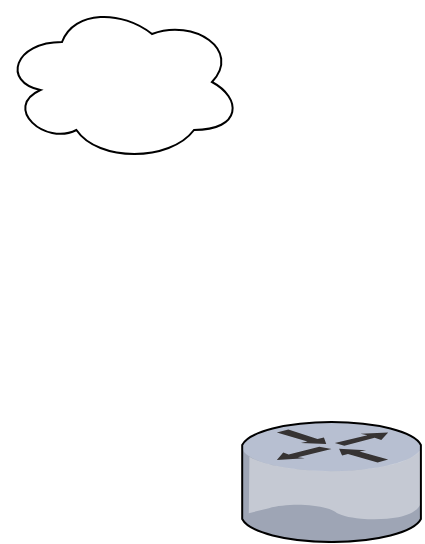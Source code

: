<mxfile version="19.0.3" type="github">
  <diagram id="stnzDDtHNmjzy7GHCDT0" name="Page-1">
    <mxGraphModel dx="1801" dy="965" grid="1" gridSize="10" guides="1" tooltips="1" connect="1" arrows="1" fold="1" page="1" pageScale="1" pageWidth="827" pageHeight="1169" math="0" shadow="0">
      <root>
        <mxCell id="0" />
        <mxCell id="1" parent="0" />
        <mxCell id="KRmHvhTOdGDJ5uWnzA2R-1" value="" style="ellipse;shape=cloud;whiteSpace=wrap;html=1;" vertex="1" parent="1">
          <mxGeometry x="110" y="180" width="120" height="80" as="geometry" />
        </mxCell>
        <mxCell id="KRmHvhTOdGDJ5uWnzA2R-2" value="" style="verticalLabelPosition=bottom;sketch=0;aspect=fixed;html=1;verticalAlign=top;strokeColor=none;align=center;outlineConnect=0;shape=mxgraph.citrix.router;" vertex="1" parent="1">
          <mxGeometry x="230" y="390" width="90.41" height="60" as="geometry" />
        </mxCell>
      </root>
    </mxGraphModel>
  </diagram>
</mxfile>

